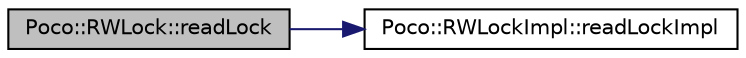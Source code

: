 digraph "Poco::RWLock::readLock"
{
 // LATEX_PDF_SIZE
  edge [fontname="Helvetica",fontsize="10",labelfontname="Helvetica",labelfontsize="10"];
  node [fontname="Helvetica",fontsize="10",shape=record];
  rankdir="LR";
  Node1 [label="Poco::RWLock::readLock",height=0.2,width=0.4,color="black", fillcolor="grey75", style="filled", fontcolor="black",tooltip="Destroys the Reader/Writer lock."];
  Node1 -> Node2 [color="midnightblue",fontsize="10",style="solid",fontname="Helvetica"];
  Node2 [label="Poco::RWLockImpl::readLockImpl",height=0.2,width=0.4,color="black", fillcolor="white", style="filled",URL="$classPoco_1_1RWLockImpl.html#ae4d5ce44fe0a29b34c9c8aba6e57295d",tooltip=" "];
}
